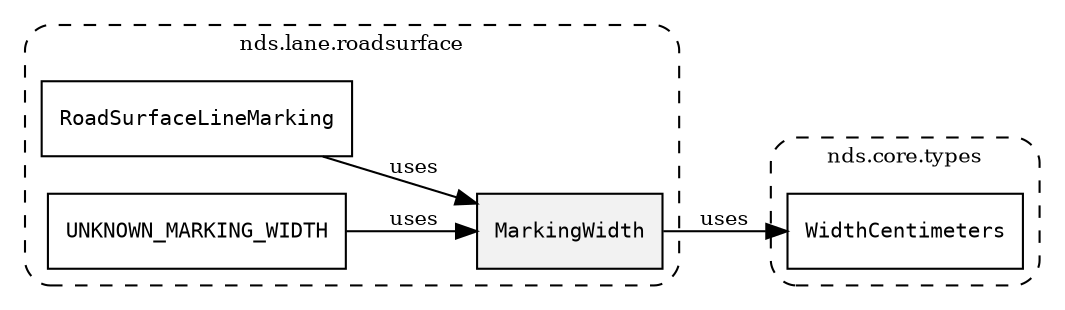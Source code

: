 /**
 * This dot file creates symbol collaboration diagram for MarkingWidth.
 */
digraph ZSERIO
{
    node [shape=box, fontsize=10];
    rankdir="LR";
    fontsize=10;
    tooltip="MarkingWidth collaboration diagram";

    subgraph "cluster_nds.lane.roadsurface"
    {
        style="dashed, rounded";
        label="nds.lane.roadsurface";
        tooltip="Package nds.lane.roadsurface";
        href="../../../content/packages/nds.lane.roadsurface.html#Package-nds-lane-roadsurface";
        target="_parent";

        "MarkingWidth" [style="filled", fillcolor="#0000000D", target="_parent", label=<<font face="monospace"><table align="center" border="0" cellspacing="0" cellpadding="0"><tr><td href="../../../content/packages/nds.lane.roadsurface.html#Subtype-MarkingWidth" title="Subtype defined in nds.lane.roadsurface">MarkingWidth</td></tr></table></font>>];
        "RoadSurfaceLineMarking" [target="_parent", label=<<font face="monospace"><table align="center" border="0" cellspacing="0" cellpadding="0"><tr><td href="../../../content/packages/nds.lane.roadsurface.html#Structure-RoadSurfaceLineMarking" title="Structure defined in nds.lane.roadsurface">RoadSurfaceLineMarking</td></tr></table></font>>];
        "UNKNOWN_MARKING_WIDTH" [target="_parent", label=<<font face="monospace"><table align="center" border="0" cellspacing="0" cellpadding="0"><tr><td href="../../../content/packages/nds.lane.roadsurface.html#Constant-UNKNOWN_MARKING_WIDTH" title="Constant defined in nds.lane.roadsurface">UNKNOWN_MARKING_WIDTH</td></tr></table></font>>];
    }

    subgraph "cluster_nds.core.types"
    {
        style="dashed, rounded";
        label="nds.core.types";
        tooltip="Package nds.core.types";
        href="../../../content/packages/nds.core.types.html#Package-nds-core-types";
        target="_parent";

        "WidthCentimeters" [target="_parent", label=<<font face="monospace"><table align="center" border="0" cellspacing="0" cellpadding="0"><tr><td href="../../../content/packages/nds.core.types.html#Subtype-WidthCentimeters" title="Subtype defined in nds.core.types">WidthCentimeters</td></tr></table></font>>];
    }

    "MarkingWidth" -> "WidthCentimeters" [label="uses", fontsize=10];
    "RoadSurfaceLineMarking" -> "MarkingWidth" [label="uses", fontsize=10];
    "UNKNOWN_MARKING_WIDTH" -> "MarkingWidth" [label="uses", fontsize=10];
}
